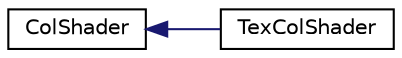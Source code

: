 digraph "Graphical Class Hierarchy"
{
  edge [fontname="Helvetica",fontsize="10",labelfontname="Helvetica",labelfontsize="10"];
  node [fontname="Helvetica",fontsize="10",shape=record];
  rankdir="LR";
  Node1 [label="ColShader",height=0.2,width=0.4,color="black", fillcolor="white", style="filled",URL="$struct_col_shader.html"];
  Node1 -> Node2 [dir="back",color="midnightblue",fontsize="10",style="solid",fontname="Helvetica"];
  Node2 [label="TexColShader",height=0.2,width=0.4,color="black", fillcolor="white", style="filled",URL="$struct_tex_col_shader.html"];
}
